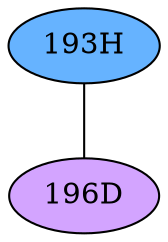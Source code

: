// The Round Table
graph {
	"193H" [fillcolor="#66B3FF" style=radial]
	"196D" [fillcolor="#D3A4FF" style=radial]
	"193H" -- "196D" [penwidth=1]
}
